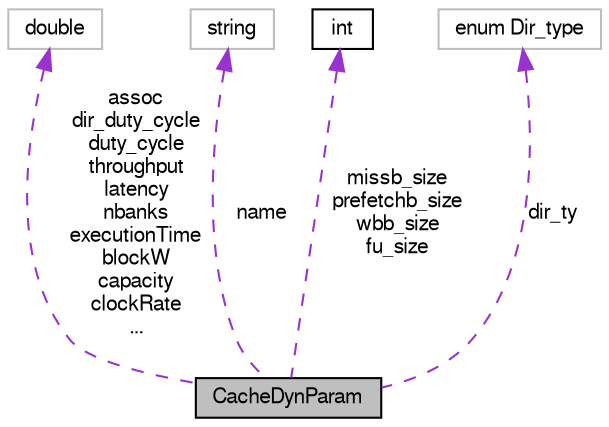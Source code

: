digraph G
{
  bgcolor="transparent";
  edge [fontname="FreeSans",fontsize="10",labelfontname="FreeSans",labelfontsize="10"];
  node [fontname="FreeSans",fontsize="10",shape=record];
  Node1 [label="CacheDynParam",height=0.2,width=0.4,color="black", fillcolor="grey75", style="filled" fontcolor="black"];
  Node2 -> Node1 [dir=back,color="darkorchid3",fontsize="10",style="dashed",label="assoc\ndir_duty_cycle\nduty_cycle\nthroughput\nlatency\nnbanks\nexecutionTime\nblockW\ncapacity\nclockRate\n...",fontname="FreeSans"];
  Node2 [label="double",height=0.2,width=0.4,color="grey75"];
  Node3 -> Node1 [dir=back,color="darkorchid3",fontsize="10",style="dashed",label="name",fontname="FreeSans"];
  Node3 [label="string",height=0.2,width=0.4,color="grey75"];
  Node4 -> Node1 [dir=back,color="darkorchid3",fontsize="10",style="dashed",label="missb_size\nprefetchb_size\nwbb_size\nfu_size",fontname="FreeSans"];
  Node4 [label="int",height=0.2,width=0.4,color="black",URL="$classint.html"];
  Node5 -> Node1 [dir=back,color="darkorchid3",fontsize="10",style="dashed",label="dir_ty",fontname="FreeSans"];
  Node5 [label="enum Dir_type",height=0.2,width=0.4,color="grey75"];
}
